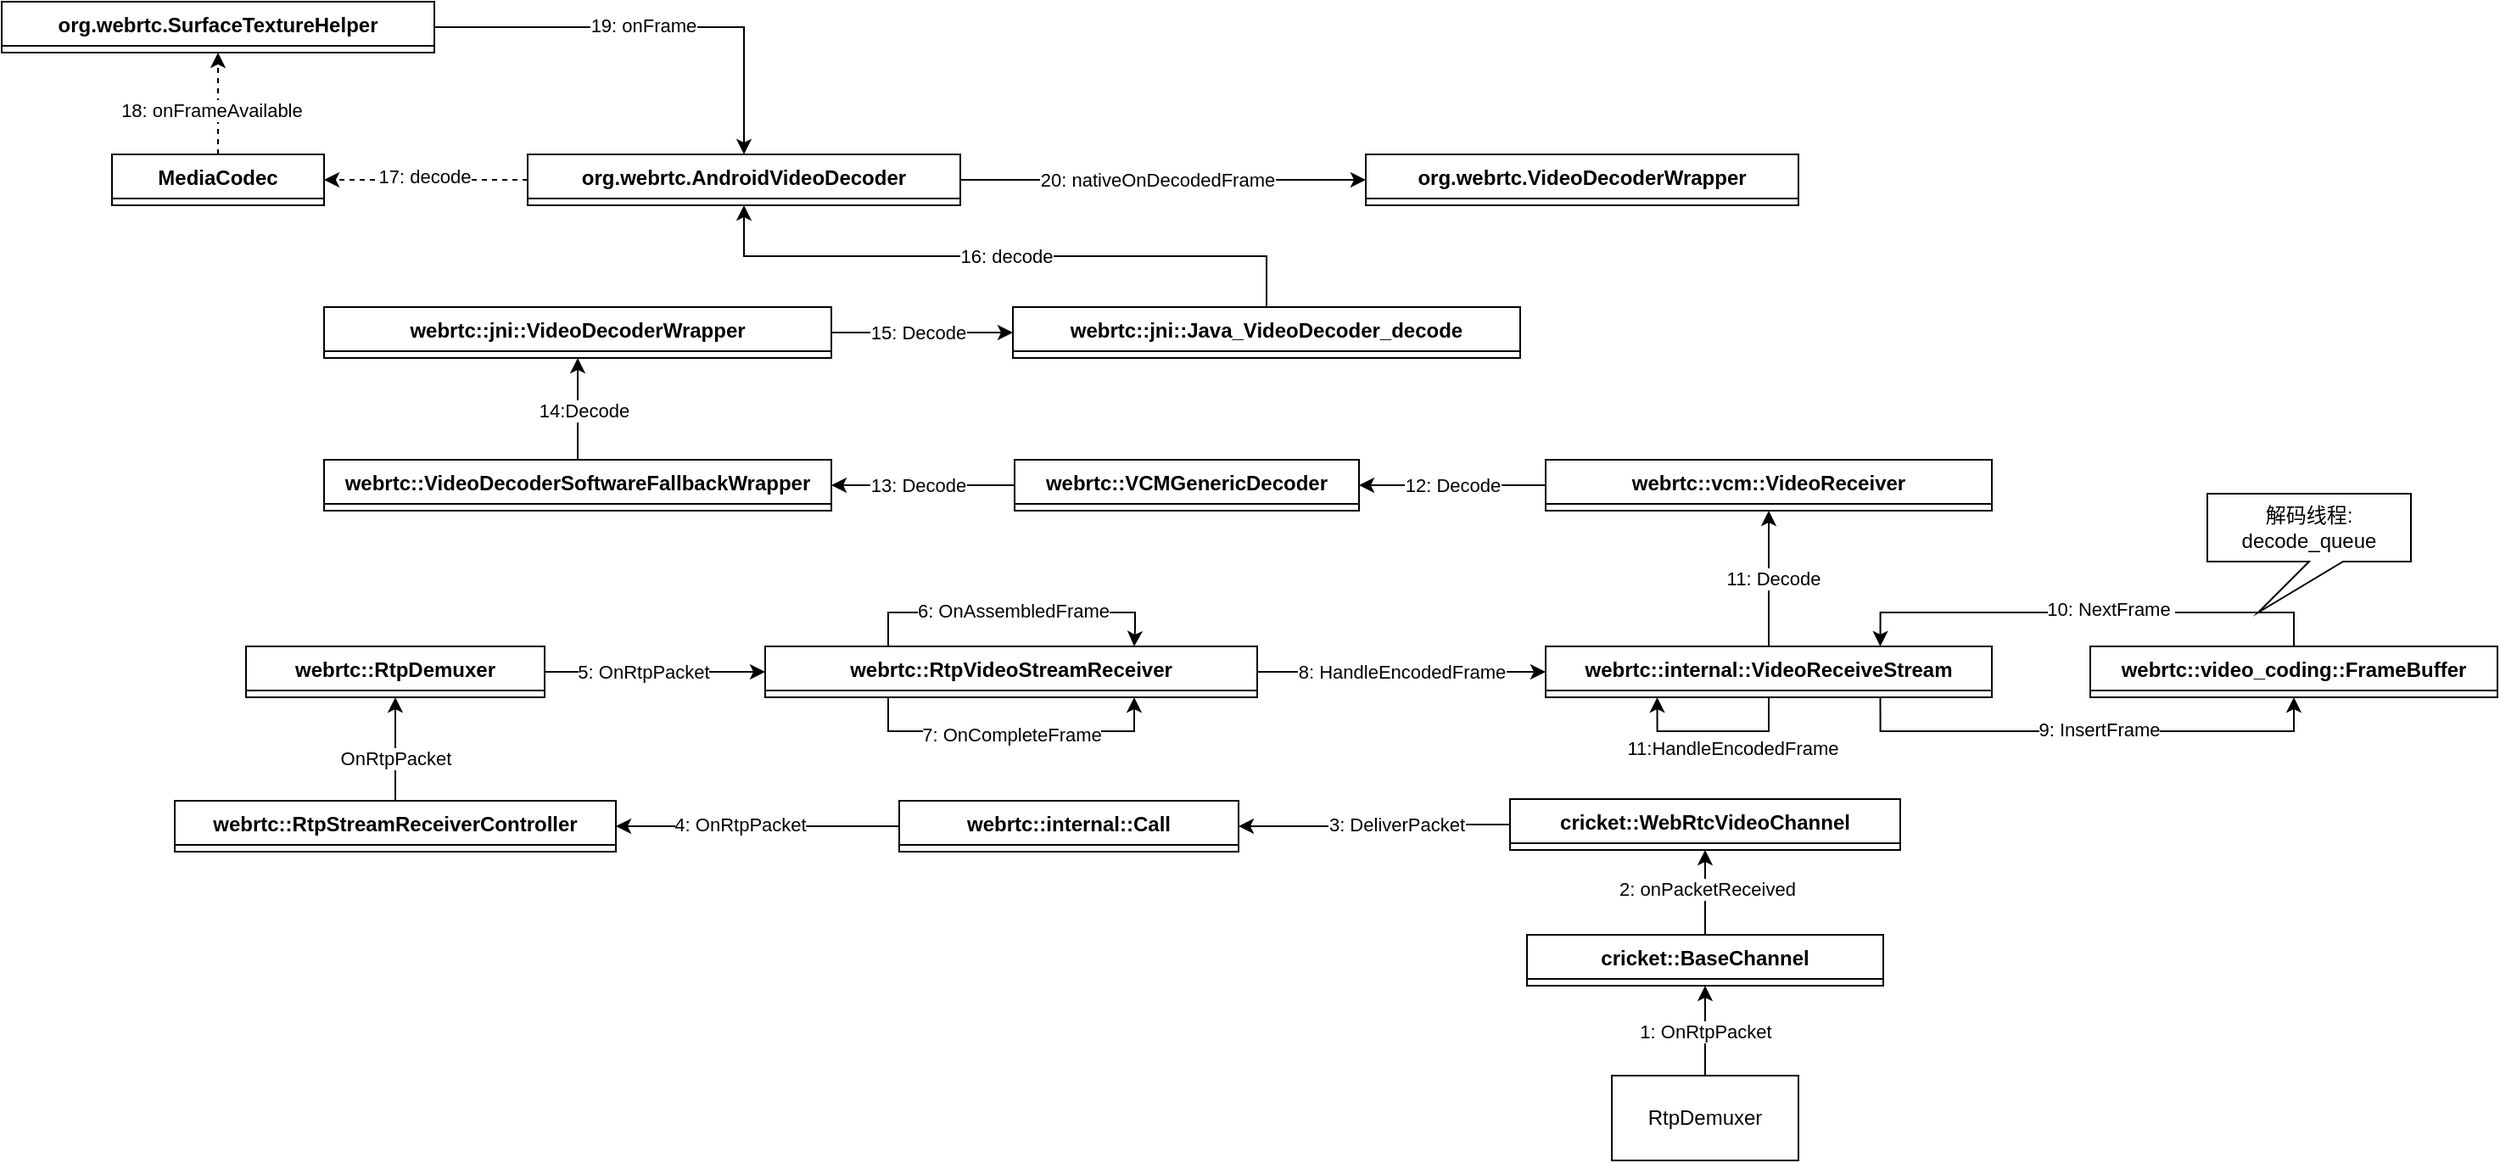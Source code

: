 <mxfile version="21.0.6" type="github">
  <diagram name="第 1 页" id="Y91na4Gqch_BXD1U8QAK">
    <mxGraphModel dx="1242" dy="1907" grid="1" gridSize="10" guides="1" tooltips="1" connect="1" arrows="1" fold="1" page="1" pageScale="1" pageWidth="827" pageHeight="1169" math="0" shadow="0">
      <root>
        <mxCell id="0" />
        <mxCell id="1" parent="0" />
        <mxCell id="WFpVP7fEPTeog7pK3lov-26" style="edgeStyle=orthogonalEdgeStyle;rounded=0;orthogonalLoop=1;jettySize=auto;html=1;entryX=0.5;entryY=1;entryDx=0;entryDy=0;" edge="1" parent="1" source="WFpVP7fEPTeog7pK3lov-11" target="WFpVP7fEPTeog7pK3lov-22">
          <mxGeometry relative="1" as="geometry" />
        </mxCell>
        <mxCell id="WFpVP7fEPTeog7pK3lov-27" value="2: onPacketReceived" style="edgeLabel;html=1;align=center;verticalAlign=middle;resizable=0;points=[];" vertex="1" connectable="0" parent="WFpVP7fEPTeog7pK3lov-26">
          <mxGeometry x="0.08" y="-1" relative="1" as="geometry">
            <mxPoint as="offset" />
          </mxGeometry>
        </mxCell>
        <mxCell id="WFpVP7fEPTeog7pK3lov-11" value="cricket::BaseChannel" style="swimlane;fontStyle=1;align=center;verticalAlign=top;childLayout=stackLayout;horizontal=1;startSize=26;horizontalStack=0;resizeParent=1;resizeParentMax=0;resizeLast=0;collapsible=1;marginBottom=0;whiteSpace=wrap;html=1;" vertex="1" collapsed="1" parent="1">
          <mxGeometry x="909" y="540" width="210" height="30" as="geometry">
            <mxRectangle x="310" y="290" width="160" height="86" as="alternateBounds" />
          </mxGeometry>
        </mxCell>
        <mxCell id="WFpVP7fEPTeog7pK3lov-12" value="+ field: type&lt;br&gt;" style="text;strokeColor=none;fillColor=none;align=left;verticalAlign=top;spacingLeft=4;spacingRight=4;overflow=hidden;rotatable=0;points=[[0,0.5],[1,0.5]];portConstraint=eastwest;whiteSpace=wrap;html=1;" vertex="1" parent="WFpVP7fEPTeog7pK3lov-11">
          <mxGeometry y="26" width="160" height="26" as="geometry" />
        </mxCell>
        <mxCell id="WFpVP7fEPTeog7pK3lov-13" value="" style="line;strokeWidth=1;fillColor=none;align=left;verticalAlign=middle;spacingTop=-1;spacingLeft=3;spacingRight=3;rotatable=0;labelPosition=right;points=[];portConstraint=eastwest;strokeColor=inherit;" vertex="1" parent="WFpVP7fEPTeog7pK3lov-11">
          <mxGeometry y="52" width="160" height="8" as="geometry" />
        </mxCell>
        <mxCell id="WFpVP7fEPTeog7pK3lov-14" value="+ method(type): type" style="text;strokeColor=none;fillColor=none;align=left;verticalAlign=top;spacingLeft=4;spacingRight=4;overflow=hidden;rotatable=0;points=[[0,0.5],[1,0.5]];portConstraint=eastwest;whiteSpace=wrap;html=1;" vertex="1" parent="WFpVP7fEPTeog7pK3lov-11">
          <mxGeometry y="60" width="160" height="26" as="geometry" />
        </mxCell>
        <mxCell id="WFpVP7fEPTeog7pK3lov-17" value="1: OnRtpPacket" style="edgeStyle=orthogonalEdgeStyle;rounded=0;orthogonalLoop=1;jettySize=auto;html=1;" edge="1" parent="1" source="WFpVP7fEPTeog7pK3lov-16" target="WFpVP7fEPTeog7pK3lov-11">
          <mxGeometry relative="1" as="geometry" />
        </mxCell>
        <mxCell id="WFpVP7fEPTeog7pK3lov-16" value="RtpDemuxer" style="html=1;whiteSpace=wrap;" vertex="1" parent="1">
          <mxGeometry x="959" y="623" width="110" height="50" as="geometry" />
        </mxCell>
        <mxCell id="WFpVP7fEPTeog7pK3lov-32" style="edgeStyle=orthogonalEdgeStyle;rounded=0;orthogonalLoop=1;jettySize=auto;html=1;" edge="1" parent="1" source="WFpVP7fEPTeog7pK3lov-22" target="WFpVP7fEPTeog7pK3lov-28">
          <mxGeometry relative="1" as="geometry" />
        </mxCell>
        <mxCell id="WFpVP7fEPTeog7pK3lov-33" value="3: DeliverPacket" style="edgeLabel;html=1;align=center;verticalAlign=middle;resizable=0;points=[];" vertex="1" connectable="0" parent="WFpVP7fEPTeog7pK3lov-32">
          <mxGeometry x="-0.257" y="2" relative="1" as="geometry">
            <mxPoint x="-7" y="-2" as="offset" />
          </mxGeometry>
        </mxCell>
        <mxCell id="WFpVP7fEPTeog7pK3lov-22" value="cricket::WebRtcVideoChannel" style="swimlane;fontStyle=1;align=center;verticalAlign=top;childLayout=stackLayout;horizontal=1;startSize=26;horizontalStack=0;resizeParent=1;resizeParentMax=0;resizeLast=0;collapsible=1;marginBottom=0;whiteSpace=wrap;html=1;" vertex="1" collapsed="1" parent="1">
          <mxGeometry x="899" y="460" width="230" height="30" as="geometry">
            <mxRectangle x="500" y="370" width="160" height="86" as="alternateBounds" />
          </mxGeometry>
        </mxCell>
        <mxCell id="WFpVP7fEPTeog7pK3lov-23" value="+ field: type" style="text;strokeColor=none;fillColor=none;align=left;verticalAlign=top;spacingLeft=4;spacingRight=4;overflow=hidden;rotatable=0;points=[[0,0.5],[1,0.5]];portConstraint=eastwest;whiteSpace=wrap;html=1;" vertex="1" parent="WFpVP7fEPTeog7pK3lov-22">
          <mxGeometry y="26" width="160" height="26" as="geometry" />
        </mxCell>
        <mxCell id="WFpVP7fEPTeog7pK3lov-24" value="" style="line;strokeWidth=1;fillColor=none;align=left;verticalAlign=middle;spacingTop=-1;spacingLeft=3;spacingRight=3;rotatable=0;labelPosition=right;points=[];portConstraint=eastwest;strokeColor=inherit;" vertex="1" parent="WFpVP7fEPTeog7pK3lov-22">
          <mxGeometry y="52" width="160" height="8" as="geometry" />
        </mxCell>
        <mxCell id="WFpVP7fEPTeog7pK3lov-25" value="+ method(type): type" style="text;strokeColor=none;fillColor=none;align=left;verticalAlign=top;spacingLeft=4;spacingRight=4;overflow=hidden;rotatable=0;points=[[0,0.5],[1,0.5]];portConstraint=eastwest;whiteSpace=wrap;html=1;" vertex="1" parent="WFpVP7fEPTeog7pK3lov-22">
          <mxGeometry y="60" width="160" height="26" as="geometry" />
        </mxCell>
        <mxCell id="WFpVP7fEPTeog7pK3lov-38" style="edgeStyle=orthogonalEdgeStyle;rounded=0;orthogonalLoop=1;jettySize=auto;html=1;" edge="1" parent="1" source="WFpVP7fEPTeog7pK3lov-28" target="WFpVP7fEPTeog7pK3lov-34">
          <mxGeometry relative="1" as="geometry" />
        </mxCell>
        <mxCell id="WFpVP7fEPTeog7pK3lov-39" value="4: OnRtpPacket" style="edgeLabel;html=1;align=center;verticalAlign=middle;resizable=0;points=[];" vertex="1" connectable="0" parent="WFpVP7fEPTeog7pK3lov-38">
          <mxGeometry x="0.217" y="-4" relative="1" as="geometry">
            <mxPoint x="7" y="3" as="offset" />
          </mxGeometry>
        </mxCell>
        <mxCell id="WFpVP7fEPTeog7pK3lov-28" value="webrtc::internal::Call" style="swimlane;fontStyle=1;align=center;verticalAlign=top;childLayout=stackLayout;horizontal=1;startSize=26;horizontalStack=0;resizeParent=1;resizeParentMax=0;resizeLast=0;collapsible=1;marginBottom=0;whiteSpace=wrap;html=1;" vertex="1" collapsed="1" parent="1">
          <mxGeometry x="539" y="461" width="200" height="30" as="geometry">
            <mxRectangle x="290" y="390" width="160" height="86" as="alternateBounds" />
          </mxGeometry>
        </mxCell>
        <mxCell id="WFpVP7fEPTeog7pK3lov-29" value="+ field: type" style="text;strokeColor=none;fillColor=none;align=left;verticalAlign=top;spacingLeft=4;spacingRight=4;overflow=hidden;rotatable=0;points=[[0,0.5],[1,0.5]];portConstraint=eastwest;whiteSpace=wrap;html=1;" vertex="1" parent="WFpVP7fEPTeog7pK3lov-28">
          <mxGeometry y="26" width="160" height="26" as="geometry" />
        </mxCell>
        <mxCell id="WFpVP7fEPTeog7pK3lov-30" value="" style="line;strokeWidth=1;fillColor=none;align=left;verticalAlign=middle;spacingTop=-1;spacingLeft=3;spacingRight=3;rotatable=0;labelPosition=right;points=[];portConstraint=eastwest;strokeColor=inherit;" vertex="1" parent="WFpVP7fEPTeog7pK3lov-28">
          <mxGeometry y="52" width="160" height="8" as="geometry" />
        </mxCell>
        <mxCell id="WFpVP7fEPTeog7pK3lov-31" value="+ method(type): type" style="text;strokeColor=none;fillColor=none;align=left;verticalAlign=top;spacingLeft=4;spacingRight=4;overflow=hidden;rotatable=0;points=[[0,0.5],[1,0.5]];portConstraint=eastwest;whiteSpace=wrap;html=1;" vertex="1" parent="WFpVP7fEPTeog7pK3lov-28">
          <mxGeometry y="60" width="160" height="26" as="geometry" />
        </mxCell>
        <mxCell id="WFpVP7fEPTeog7pK3lov-44" style="edgeStyle=orthogonalEdgeStyle;rounded=0;orthogonalLoop=1;jettySize=auto;html=1;" edge="1" parent="1" source="WFpVP7fEPTeog7pK3lov-34" target="WFpVP7fEPTeog7pK3lov-40">
          <mxGeometry relative="1" as="geometry" />
        </mxCell>
        <mxCell id="WFpVP7fEPTeog7pK3lov-45" value="OnRtpPacket" style="edgeLabel;html=1;align=center;verticalAlign=middle;resizable=0;points=[];" vertex="1" connectable="0" parent="WFpVP7fEPTeog7pK3lov-44">
          <mxGeometry x="-0.18" relative="1" as="geometry">
            <mxPoint as="offset" />
          </mxGeometry>
        </mxCell>
        <mxCell id="WFpVP7fEPTeog7pK3lov-34" value="webrtc::RtpStreamReceiverController" style="swimlane;fontStyle=1;align=center;verticalAlign=top;childLayout=stackLayout;horizontal=1;startSize=26;horizontalStack=0;resizeParent=1;resizeParentMax=0;resizeLast=0;collapsible=1;marginBottom=0;whiteSpace=wrap;html=1;" vertex="1" collapsed="1" parent="1">
          <mxGeometry x="112" y="461" width="260" height="30" as="geometry">
            <mxRectangle x="200" y="460" width="260" height="86" as="alternateBounds" />
          </mxGeometry>
        </mxCell>
        <mxCell id="WFpVP7fEPTeog7pK3lov-35" value="+ field: type" style="text;strokeColor=none;fillColor=none;align=left;verticalAlign=top;spacingLeft=4;spacingRight=4;overflow=hidden;rotatable=0;points=[[0,0.5],[1,0.5]];portConstraint=eastwest;whiteSpace=wrap;html=1;" vertex="1" parent="WFpVP7fEPTeog7pK3lov-34">
          <mxGeometry y="26" width="260" height="26" as="geometry" />
        </mxCell>
        <mxCell id="WFpVP7fEPTeog7pK3lov-36" value="" style="line;strokeWidth=1;fillColor=none;align=left;verticalAlign=middle;spacingTop=-1;spacingLeft=3;spacingRight=3;rotatable=0;labelPosition=right;points=[];portConstraint=eastwest;strokeColor=inherit;" vertex="1" parent="WFpVP7fEPTeog7pK3lov-34">
          <mxGeometry y="52" width="260" height="8" as="geometry" />
        </mxCell>
        <mxCell id="WFpVP7fEPTeog7pK3lov-37" value="+ method(type): type" style="text;strokeColor=none;fillColor=none;align=left;verticalAlign=top;spacingLeft=4;spacingRight=4;overflow=hidden;rotatable=0;points=[[0,0.5],[1,0.5]];portConstraint=eastwest;whiteSpace=wrap;html=1;" vertex="1" parent="WFpVP7fEPTeog7pK3lov-34">
          <mxGeometry y="60" width="260" height="26" as="geometry" />
        </mxCell>
        <mxCell id="WFpVP7fEPTeog7pK3lov-50" style="edgeStyle=orthogonalEdgeStyle;rounded=0;orthogonalLoop=1;jettySize=auto;html=1;" edge="1" parent="1" source="WFpVP7fEPTeog7pK3lov-40" target="WFpVP7fEPTeog7pK3lov-46">
          <mxGeometry relative="1" as="geometry" />
        </mxCell>
        <mxCell id="WFpVP7fEPTeog7pK3lov-51" value="5: OnRtpPacket" style="edgeLabel;html=1;align=center;verticalAlign=middle;resizable=0;points=[];" vertex="1" connectable="0" parent="WFpVP7fEPTeog7pK3lov-50">
          <mxGeometry x="-0.227" y="2" relative="1" as="geometry">
            <mxPoint x="8" y="2" as="offset" />
          </mxGeometry>
        </mxCell>
        <mxCell id="WFpVP7fEPTeog7pK3lov-40" value="webrtc::RtpDemuxer" style="swimlane;fontStyle=1;align=center;verticalAlign=top;childLayout=stackLayout;horizontal=1;startSize=26;horizontalStack=0;resizeParent=1;resizeParentMax=0;resizeLast=0;collapsible=1;marginBottom=0;whiteSpace=wrap;html=1;" vertex="1" collapsed="1" parent="1">
          <mxGeometry x="154" y="370" width="176" height="30" as="geometry">
            <mxRectangle x="200" y="460" width="260" height="86" as="alternateBounds" />
          </mxGeometry>
        </mxCell>
        <mxCell id="WFpVP7fEPTeog7pK3lov-41" value="+ field: type" style="text;strokeColor=none;fillColor=none;align=left;verticalAlign=top;spacingLeft=4;spacingRight=4;overflow=hidden;rotatable=0;points=[[0,0.5],[1,0.5]];portConstraint=eastwest;whiteSpace=wrap;html=1;" vertex="1" parent="WFpVP7fEPTeog7pK3lov-40">
          <mxGeometry y="26" width="260" height="26" as="geometry" />
        </mxCell>
        <mxCell id="WFpVP7fEPTeog7pK3lov-42" value="" style="line;strokeWidth=1;fillColor=none;align=left;verticalAlign=middle;spacingTop=-1;spacingLeft=3;spacingRight=3;rotatable=0;labelPosition=right;points=[];portConstraint=eastwest;strokeColor=inherit;" vertex="1" parent="WFpVP7fEPTeog7pK3lov-40">
          <mxGeometry y="52" width="260" height="8" as="geometry" />
        </mxCell>
        <mxCell id="WFpVP7fEPTeog7pK3lov-43" value="+ method(type): type" style="text;strokeColor=none;fillColor=none;align=left;verticalAlign=top;spacingLeft=4;spacingRight=4;overflow=hidden;rotatable=0;points=[[0,0.5],[1,0.5]];portConstraint=eastwest;whiteSpace=wrap;html=1;" vertex="1" parent="WFpVP7fEPTeog7pK3lov-40">
          <mxGeometry y="60" width="260" height="26" as="geometry" />
        </mxCell>
        <mxCell id="WFpVP7fEPTeog7pK3lov-56" value="8: HandleEncodedFrame" style="edgeStyle=orthogonalEdgeStyle;rounded=0;orthogonalLoop=1;jettySize=auto;html=1;" edge="1" parent="1" source="WFpVP7fEPTeog7pK3lov-46" target="WFpVP7fEPTeog7pK3lov-52">
          <mxGeometry relative="1" as="geometry" />
        </mxCell>
        <mxCell id="WFpVP7fEPTeog7pK3lov-46" value="webrtc::RtpVideoStreamReceiver" style="swimlane;fontStyle=1;align=center;verticalAlign=top;childLayout=stackLayout;horizontal=1;startSize=26;horizontalStack=0;resizeParent=1;resizeParentMax=0;resizeLast=0;collapsible=1;marginBottom=0;whiteSpace=wrap;html=1;" vertex="1" collapsed="1" parent="1">
          <mxGeometry x="460" y="370" width="290" height="30" as="geometry">
            <mxRectangle x="200" y="460" width="260" height="86" as="alternateBounds" />
          </mxGeometry>
        </mxCell>
        <mxCell id="WFpVP7fEPTeog7pK3lov-47" value="+ field: type" style="text;strokeColor=none;fillColor=none;align=left;verticalAlign=top;spacingLeft=4;spacingRight=4;overflow=hidden;rotatable=0;points=[[0,0.5],[1,0.5]];portConstraint=eastwest;whiteSpace=wrap;html=1;" vertex="1" parent="WFpVP7fEPTeog7pK3lov-46">
          <mxGeometry y="26" width="260" height="26" as="geometry" />
        </mxCell>
        <mxCell id="WFpVP7fEPTeog7pK3lov-48" value="" style="line;strokeWidth=1;fillColor=none;align=left;verticalAlign=middle;spacingTop=-1;spacingLeft=3;spacingRight=3;rotatable=0;labelPosition=right;points=[];portConstraint=eastwest;strokeColor=inherit;" vertex="1" parent="WFpVP7fEPTeog7pK3lov-46">
          <mxGeometry y="52" width="260" height="8" as="geometry" />
        </mxCell>
        <mxCell id="WFpVP7fEPTeog7pK3lov-49" value="+ method(type): type" style="text;strokeColor=none;fillColor=none;align=left;verticalAlign=top;spacingLeft=4;spacingRight=4;overflow=hidden;rotatable=0;points=[[0,0.5],[1,0.5]];portConstraint=eastwest;whiteSpace=wrap;html=1;" vertex="1" parent="WFpVP7fEPTeog7pK3lov-46">
          <mxGeometry y="60" width="260" height="26" as="geometry" />
        </mxCell>
        <mxCell id="WFpVP7fEPTeog7pK3lov-87" style="edgeStyle=orthogonalEdgeStyle;rounded=0;orthogonalLoop=1;jettySize=auto;html=1;exitX=0.75;exitY=1;exitDx=0;exitDy=0;entryX=0.5;entryY=1;entryDx=0;entryDy=0;" edge="1" parent="1" source="WFpVP7fEPTeog7pK3lov-52" target="WFpVP7fEPTeog7pK3lov-79">
          <mxGeometry relative="1" as="geometry" />
        </mxCell>
        <mxCell id="WFpVP7fEPTeog7pK3lov-88" value="9: InsertFrame" style="edgeLabel;html=1;align=center;verticalAlign=middle;resizable=0;points=[];" vertex="1" connectable="0" parent="WFpVP7fEPTeog7pK3lov-87">
          <mxGeometry x="-0.231" y="1" relative="1" as="geometry">
            <mxPoint x="39" as="offset" />
          </mxGeometry>
        </mxCell>
        <mxCell id="WFpVP7fEPTeog7pK3lov-95" style="edgeStyle=orthogonalEdgeStyle;rounded=0;orthogonalLoop=1;jettySize=auto;html=1;" edge="1" parent="1" source="WFpVP7fEPTeog7pK3lov-52" target="WFpVP7fEPTeog7pK3lov-68">
          <mxGeometry relative="1" as="geometry" />
        </mxCell>
        <mxCell id="WFpVP7fEPTeog7pK3lov-96" value="11: Decode" style="edgeLabel;html=1;align=center;verticalAlign=middle;resizable=0;points=[];" vertex="1" connectable="0" parent="WFpVP7fEPTeog7pK3lov-95">
          <mxGeometry x="0.037" y="-1" relative="1" as="geometry">
            <mxPoint x="1" y="1" as="offset" />
          </mxGeometry>
        </mxCell>
        <mxCell id="WFpVP7fEPTeog7pK3lov-52" value="webrtc::internal::VideoReceiveStream" style="swimlane;fontStyle=1;align=center;verticalAlign=top;childLayout=stackLayout;horizontal=1;startSize=26;horizontalStack=0;resizeParent=1;resizeParentMax=0;resizeLast=0;collapsible=1;marginBottom=0;whiteSpace=wrap;html=1;" vertex="1" collapsed="1" parent="1">
          <mxGeometry x="920" y="370" width="263" height="30" as="geometry">
            <mxRectangle x="200" y="460" width="260" height="86" as="alternateBounds" />
          </mxGeometry>
        </mxCell>
        <mxCell id="WFpVP7fEPTeog7pK3lov-53" value="+ field: type" style="text;strokeColor=none;fillColor=none;align=left;verticalAlign=top;spacingLeft=4;spacingRight=4;overflow=hidden;rotatable=0;points=[[0,0.5],[1,0.5]];portConstraint=eastwest;whiteSpace=wrap;html=1;" vertex="1" parent="WFpVP7fEPTeog7pK3lov-52">
          <mxGeometry y="26" width="260" height="26" as="geometry" />
        </mxCell>
        <mxCell id="WFpVP7fEPTeog7pK3lov-54" value="" style="line;strokeWidth=1;fillColor=none;align=left;verticalAlign=middle;spacingTop=-1;spacingLeft=3;spacingRight=3;rotatable=0;labelPosition=right;points=[];portConstraint=eastwest;strokeColor=inherit;" vertex="1" parent="WFpVP7fEPTeog7pK3lov-52">
          <mxGeometry y="52" width="260" height="8" as="geometry" />
        </mxCell>
        <mxCell id="WFpVP7fEPTeog7pK3lov-55" value="+ method(type): type" style="text;strokeColor=none;fillColor=none;align=left;verticalAlign=top;spacingLeft=4;spacingRight=4;overflow=hidden;rotatable=0;points=[[0,0.5],[1,0.5]];portConstraint=eastwest;whiteSpace=wrap;html=1;" vertex="1" parent="WFpVP7fEPTeog7pK3lov-52">
          <mxGeometry y="60" width="260" height="26" as="geometry" />
        </mxCell>
        <mxCell id="WFpVP7fEPTeog7pK3lov-62" style="edgeStyle=orthogonalEdgeStyle;rounded=0;orthogonalLoop=1;jettySize=auto;html=1;exitX=0.25;exitY=0;exitDx=0;exitDy=0;entryX=0.75;entryY=0;entryDx=0;entryDy=0;" edge="1" parent="1" source="WFpVP7fEPTeog7pK3lov-46" target="WFpVP7fEPTeog7pK3lov-46">
          <mxGeometry relative="1" as="geometry">
            <Array as="points">
              <mxPoint x="533" y="350" />
              <mxPoint x="678" y="350" />
              <mxPoint x="678" y="360" />
            </Array>
          </mxGeometry>
        </mxCell>
        <mxCell id="WFpVP7fEPTeog7pK3lov-63" value="6: OnAssembledFrame" style="edgeLabel;html=1;align=center;verticalAlign=middle;resizable=0;points=[];" vertex="1" connectable="0" parent="WFpVP7fEPTeog7pK3lov-62">
          <mxGeometry x="0.267" y="1" relative="1" as="geometry">
            <mxPoint x="-25" as="offset" />
          </mxGeometry>
        </mxCell>
        <mxCell id="WFpVP7fEPTeog7pK3lov-64" style="edgeStyle=orthogonalEdgeStyle;rounded=0;orthogonalLoop=1;jettySize=auto;html=1;exitX=0.25;exitY=1;exitDx=0;exitDy=0;entryX=0.75;entryY=1;entryDx=0;entryDy=0;" edge="1" parent="1" source="WFpVP7fEPTeog7pK3lov-46" target="WFpVP7fEPTeog7pK3lov-46">
          <mxGeometry relative="1" as="geometry" />
        </mxCell>
        <mxCell id="WFpVP7fEPTeog7pK3lov-67" value="7:&amp;nbsp;OnCompleteFrame" style="edgeLabel;html=1;align=center;verticalAlign=middle;resizable=0;points=[];" vertex="1" connectable="0" parent="WFpVP7fEPTeog7pK3lov-64">
          <mxGeometry x="-0.141" y="-2" relative="1" as="geometry">
            <mxPoint x="13" as="offset" />
          </mxGeometry>
        </mxCell>
        <mxCell id="WFpVP7fEPTeog7pK3lov-78" value="12: Decode" style="edgeStyle=orthogonalEdgeStyle;rounded=0;orthogonalLoop=1;jettySize=auto;html=1;" edge="1" parent="1" source="WFpVP7fEPTeog7pK3lov-68" target="WFpVP7fEPTeog7pK3lov-74">
          <mxGeometry relative="1" as="geometry" />
        </mxCell>
        <mxCell id="WFpVP7fEPTeog7pK3lov-68" value="webrtc::vcm::VideoReceiver" style="swimlane;fontStyle=1;align=center;verticalAlign=top;childLayout=stackLayout;horizontal=1;startSize=26;horizontalStack=0;resizeParent=1;resizeParentMax=0;resizeLast=0;collapsible=1;marginBottom=0;whiteSpace=wrap;html=1;" vertex="1" collapsed="1" parent="1">
          <mxGeometry x="920" y="260" width="263" height="30" as="geometry">
            <mxRectangle x="200" y="460" width="260" height="86" as="alternateBounds" />
          </mxGeometry>
        </mxCell>
        <mxCell id="WFpVP7fEPTeog7pK3lov-69" value="+ field: type" style="text;strokeColor=none;fillColor=none;align=left;verticalAlign=top;spacingLeft=4;spacingRight=4;overflow=hidden;rotatable=0;points=[[0,0.5],[1,0.5]];portConstraint=eastwest;whiteSpace=wrap;html=1;" vertex="1" parent="WFpVP7fEPTeog7pK3lov-68">
          <mxGeometry y="26" width="260" height="26" as="geometry" />
        </mxCell>
        <mxCell id="WFpVP7fEPTeog7pK3lov-70" value="" style="line;strokeWidth=1;fillColor=none;align=left;verticalAlign=middle;spacingTop=-1;spacingLeft=3;spacingRight=3;rotatable=0;labelPosition=right;points=[];portConstraint=eastwest;strokeColor=inherit;" vertex="1" parent="WFpVP7fEPTeog7pK3lov-68">
          <mxGeometry y="52" width="260" height="8" as="geometry" />
        </mxCell>
        <mxCell id="WFpVP7fEPTeog7pK3lov-71" value="+ method(type): type" style="text;strokeColor=none;fillColor=none;align=left;verticalAlign=top;spacingLeft=4;spacingRight=4;overflow=hidden;rotatable=0;points=[[0,0.5],[1,0.5]];portConstraint=eastwest;whiteSpace=wrap;html=1;" vertex="1" parent="WFpVP7fEPTeog7pK3lov-68">
          <mxGeometry y="60" width="260" height="26" as="geometry" />
        </mxCell>
        <mxCell id="WFpVP7fEPTeog7pK3lov-101" style="edgeStyle=orthogonalEdgeStyle;rounded=0;orthogonalLoop=1;jettySize=auto;html=1;" edge="1" parent="1" source="WFpVP7fEPTeog7pK3lov-74" target="WFpVP7fEPTeog7pK3lov-97">
          <mxGeometry relative="1" as="geometry" />
        </mxCell>
        <mxCell id="WFpVP7fEPTeog7pK3lov-102" value="13: Decode" style="edgeLabel;html=1;align=center;verticalAlign=middle;resizable=0;points=[];" vertex="1" connectable="0" parent="WFpVP7fEPTeog7pK3lov-101">
          <mxGeometry x="-0.148" y="4" relative="1" as="geometry">
            <mxPoint x="-11" y="-4" as="offset" />
          </mxGeometry>
        </mxCell>
        <mxCell id="WFpVP7fEPTeog7pK3lov-74" value="webrtc::VCMGenericDecoder" style="swimlane;fontStyle=1;align=center;verticalAlign=top;childLayout=stackLayout;horizontal=1;startSize=26;horizontalStack=0;resizeParent=1;resizeParentMax=0;resizeLast=0;collapsible=1;marginBottom=0;whiteSpace=wrap;html=1;" vertex="1" collapsed="1" parent="1">
          <mxGeometry x="607" y="260" width="203" height="30" as="geometry">
            <mxRectangle x="200" y="460" width="260" height="86" as="alternateBounds" />
          </mxGeometry>
        </mxCell>
        <mxCell id="WFpVP7fEPTeog7pK3lov-75" value="+ field: type" style="text;strokeColor=none;fillColor=none;align=left;verticalAlign=top;spacingLeft=4;spacingRight=4;overflow=hidden;rotatable=0;points=[[0,0.5],[1,0.5]];portConstraint=eastwest;whiteSpace=wrap;html=1;" vertex="1" parent="WFpVP7fEPTeog7pK3lov-74">
          <mxGeometry y="26" width="260" height="26" as="geometry" />
        </mxCell>
        <mxCell id="WFpVP7fEPTeog7pK3lov-76" value="" style="line;strokeWidth=1;fillColor=none;align=left;verticalAlign=middle;spacingTop=-1;spacingLeft=3;spacingRight=3;rotatable=0;labelPosition=right;points=[];portConstraint=eastwest;strokeColor=inherit;" vertex="1" parent="WFpVP7fEPTeog7pK3lov-74">
          <mxGeometry y="52" width="260" height="8" as="geometry" />
        </mxCell>
        <mxCell id="WFpVP7fEPTeog7pK3lov-77" value="+ method(type): type" style="text;strokeColor=none;fillColor=none;align=left;verticalAlign=top;spacingLeft=4;spacingRight=4;overflow=hidden;rotatable=0;points=[[0,0.5],[1,0.5]];portConstraint=eastwest;whiteSpace=wrap;html=1;" vertex="1" parent="WFpVP7fEPTeog7pK3lov-74">
          <mxGeometry y="60" width="260" height="26" as="geometry" />
        </mxCell>
        <mxCell id="WFpVP7fEPTeog7pK3lov-89" style="edgeStyle=orthogonalEdgeStyle;rounded=0;orthogonalLoop=1;jettySize=auto;html=1;exitX=0.5;exitY=0;exitDx=0;exitDy=0;entryX=0.75;entryY=0;entryDx=0;entryDy=0;" edge="1" parent="1" source="WFpVP7fEPTeog7pK3lov-79" target="WFpVP7fEPTeog7pK3lov-52">
          <mxGeometry relative="1" as="geometry" />
        </mxCell>
        <mxCell id="WFpVP7fEPTeog7pK3lov-90" value="10: NextFrame&amp;nbsp;" style="edgeLabel;html=1;align=center;verticalAlign=middle;resizable=0;points=[];" vertex="1" connectable="0" parent="WFpVP7fEPTeog7pK3lov-89">
          <mxGeometry x="-0.098" y="-2" relative="1" as="geometry">
            <mxPoint as="offset" />
          </mxGeometry>
        </mxCell>
        <mxCell id="WFpVP7fEPTeog7pK3lov-79" value="webrtc::video_coding::FrameBuffer" style="swimlane;fontStyle=1;align=center;verticalAlign=top;childLayout=stackLayout;horizontal=1;startSize=26;horizontalStack=0;resizeParent=1;resizeParentMax=0;resizeLast=0;collapsible=1;marginBottom=0;whiteSpace=wrap;html=1;" vertex="1" collapsed="1" parent="1">
          <mxGeometry x="1241" y="370" width="240" height="30" as="geometry">
            <mxRectangle x="200" y="460" width="260" height="86" as="alternateBounds" />
          </mxGeometry>
        </mxCell>
        <mxCell id="WFpVP7fEPTeog7pK3lov-80" value="+ field: type" style="text;strokeColor=none;fillColor=none;align=left;verticalAlign=top;spacingLeft=4;spacingRight=4;overflow=hidden;rotatable=0;points=[[0,0.5],[1,0.5]];portConstraint=eastwest;whiteSpace=wrap;html=1;" vertex="1" parent="WFpVP7fEPTeog7pK3lov-79">
          <mxGeometry y="26" width="260" height="26" as="geometry" />
        </mxCell>
        <mxCell id="WFpVP7fEPTeog7pK3lov-81" value="" style="line;strokeWidth=1;fillColor=none;align=left;verticalAlign=middle;spacingTop=-1;spacingLeft=3;spacingRight=3;rotatable=0;labelPosition=right;points=[];portConstraint=eastwest;strokeColor=inherit;" vertex="1" parent="WFpVP7fEPTeog7pK3lov-79">
          <mxGeometry y="52" width="260" height="8" as="geometry" />
        </mxCell>
        <mxCell id="WFpVP7fEPTeog7pK3lov-82" value="+ method(type): type" style="text;strokeColor=none;fillColor=none;align=left;verticalAlign=top;spacingLeft=4;spacingRight=4;overflow=hidden;rotatable=0;points=[[0,0.5],[1,0.5]];portConstraint=eastwest;whiteSpace=wrap;html=1;" vertex="1" parent="WFpVP7fEPTeog7pK3lov-79">
          <mxGeometry y="60" width="260" height="26" as="geometry" />
        </mxCell>
        <mxCell id="WFpVP7fEPTeog7pK3lov-91" style="edgeStyle=orthogonalEdgeStyle;rounded=0;orthogonalLoop=1;jettySize=auto;html=1;exitX=0.5;exitY=1;exitDx=0;exitDy=0;entryX=0.25;entryY=1;entryDx=0;entryDy=0;" edge="1" parent="1" source="WFpVP7fEPTeog7pK3lov-52" target="WFpVP7fEPTeog7pK3lov-52">
          <mxGeometry relative="1" as="geometry" />
        </mxCell>
        <mxCell id="WFpVP7fEPTeog7pK3lov-92" value="11:HandleEncodedFrame" style="edgeLabel;html=1;align=center;verticalAlign=middle;resizable=0;points=[];" vertex="1" connectable="0" parent="WFpVP7fEPTeog7pK3lov-91">
          <mxGeometry x="-0.196" relative="1" as="geometry">
            <mxPoint x="1" y="10" as="offset" />
          </mxGeometry>
        </mxCell>
        <mxCell id="WFpVP7fEPTeog7pK3lov-94" value="解码线程: decode_queue" style="shape=callout;whiteSpace=wrap;html=1;perimeter=calloutPerimeter;position2=0.25;" vertex="1" parent="1">
          <mxGeometry x="1310" y="280" width="120" height="70" as="geometry" />
        </mxCell>
        <mxCell id="WFpVP7fEPTeog7pK3lov-107" style="edgeStyle=orthogonalEdgeStyle;rounded=0;orthogonalLoop=1;jettySize=auto;html=1;" edge="1" parent="1" source="WFpVP7fEPTeog7pK3lov-97" target="WFpVP7fEPTeog7pK3lov-103">
          <mxGeometry relative="1" as="geometry" />
        </mxCell>
        <mxCell id="WFpVP7fEPTeog7pK3lov-108" value="14:Decode" style="edgeLabel;html=1;align=center;verticalAlign=middle;resizable=0;points=[];" vertex="1" connectable="0" parent="WFpVP7fEPTeog7pK3lov-107">
          <mxGeometry x="-0.017" y="-2" relative="1" as="geometry">
            <mxPoint x="1" as="offset" />
          </mxGeometry>
        </mxCell>
        <mxCell id="WFpVP7fEPTeog7pK3lov-97" value="webrtc::VideoDecoderSoftwareFallbackWrapper" style="swimlane;fontStyle=1;align=center;verticalAlign=top;childLayout=stackLayout;horizontal=1;startSize=26;horizontalStack=0;resizeParent=1;resizeParentMax=0;resizeLast=0;collapsible=1;marginBottom=0;whiteSpace=wrap;html=1;" vertex="1" collapsed="1" parent="1">
          <mxGeometry x="200" y="260" width="299" height="30" as="geometry">
            <mxRectangle x="200" y="460" width="260" height="86" as="alternateBounds" />
          </mxGeometry>
        </mxCell>
        <mxCell id="WFpVP7fEPTeog7pK3lov-98" value="+ field: type" style="text;strokeColor=none;fillColor=none;align=left;verticalAlign=top;spacingLeft=4;spacingRight=4;overflow=hidden;rotatable=0;points=[[0,0.5],[1,0.5]];portConstraint=eastwest;whiteSpace=wrap;html=1;" vertex="1" parent="WFpVP7fEPTeog7pK3lov-97">
          <mxGeometry y="26" width="260" height="26" as="geometry" />
        </mxCell>
        <mxCell id="WFpVP7fEPTeog7pK3lov-99" value="" style="line;strokeWidth=1;fillColor=none;align=left;verticalAlign=middle;spacingTop=-1;spacingLeft=3;spacingRight=3;rotatable=0;labelPosition=right;points=[];portConstraint=eastwest;strokeColor=inherit;" vertex="1" parent="WFpVP7fEPTeog7pK3lov-97">
          <mxGeometry y="52" width="260" height="8" as="geometry" />
        </mxCell>
        <mxCell id="WFpVP7fEPTeog7pK3lov-100" value="+ method(type): type" style="text;strokeColor=none;fillColor=none;align=left;verticalAlign=top;spacingLeft=4;spacingRight=4;overflow=hidden;rotatable=0;points=[[0,0.5],[1,0.5]];portConstraint=eastwest;whiteSpace=wrap;html=1;" vertex="1" parent="WFpVP7fEPTeog7pK3lov-97">
          <mxGeometry y="60" width="260" height="26" as="geometry" />
        </mxCell>
        <mxCell id="WFpVP7fEPTeog7pK3lov-113" style="edgeStyle=orthogonalEdgeStyle;rounded=0;orthogonalLoop=1;jettySize=auto;html=1;" edge="1" parent="1" source="WFpVP7fEPTeog7pK3lov-103" target="WFpVP7fEPTeog7pK3lov-109">
          <mxGeometry relative="1" as="geometry" />
        </mxCell>
        <mxCell id="WFpVP7fEPTeog7pK3lov-114" value="15: Decode" style="edgeLabel;html=1;align=center;verticalAlign=middle;resizable=0;points=[];" vertex="1" connectable="0" parent="WFpVP7fEPTeog7pK3lov-113">
          <mxGeometry x="0.099" y="1" relative="1" as="geometry">
            <mxPoint x="-8" y="1" as="offset" />
          </mxGeometry>
        </mxCell>
        <mxCell id="WFpVP7fEPTeog7pK3lov-103" value="webrtc::jni::VideoDecoderWrapper" style="swimlane;fontStyle=1;align=center;verticalAlign=top;childLayout=stackLayout;horizontal=1;startSize=26;horizontalStack=0;resizeParent=1;resizeParentMax=0;resizeLast=0;collapsible=1;marginBottom=0;whiteSpace=wrap;html=1;" vertex="1" collapsed="1" parent="1">
          <mxGeometry x="200" y="170" width="299" height="30" as="geometry">
            <mxRectangle x="200" y="460" width="260" height="86" as="alternateBounds" />
          </mxGeometry>
        </mxCell>
        <mxCell id="WFpVP7fEPTeog7pK3lov-104" value="+ field: type" style="text;strokeColor=none;fillColor=none;align=left;verticalAlign=top;spacingLeft=4;spacingRight=4;overflow=hidden;rotatable=0;points=[[0,0.5],[1,0.5]];portConstraint=eastwest;whiteSpace=wrap;html=1;" vertex="1" parent="WFpVP7fEPTeog7pK3lov-103">
          <mxGeometry y="26" width="260" height="26" as="geometry" />
        </mxCell>
        <mxCell id="WFpVP7fEPTeog7pK3lov-105" value="" style="line;strokeWidth=1;fillColor=none;align=left;verticalAlign=middle;spacingTop=-1;spacingLeft=3;spacingRight=3;rotatable=0;labelPosition=right;points=[];portConstraint=eastwest;strokeColor=inherit;" vertex="1" parent="WFpVP7fEPTeog7pK3lov-103">
          <mxGeometry y="52" width="260" height="8" as="geometry" />
        </mxCell>
        <mxCell id="WFpVP7fEPTeog7pK3lov-106" value="+ method(type): type" style="text;strokeColor=none;fillColor=none;align=left;verticalAlign=top;spacingLeft=4;spacingRight=4;overflow=hidden;rotatable=0;points=[[0,0.5],[1,0.5]];portConstraint=eastwest;whiteSpace=wrap;html=1;" vertex="1" parent="WFpVP7fEPTeog7pK3lov-103">
          <mxGeometry y="60" width="260" height="26" as="geometry" />
        </mxCell>
        <mxCell id="WFpVP7fEPTeog7pK3lov-122" style="edgeStyle=orthogonalEdgeStyle;rounded=0;orthogonalLoop=1;jettySize=auto;html=1;exitX=0.5;exitY=0;exitDx=0;exitDy=0;" edge="1" parent="1" source="WFpVP7fEPTeog7pK3lov-109" target="WFpVP7fEPTeog7pK3lov-115">
          <mxGeometry relative="1" as="geometry" />
        </mxCell>
        <mxCell id="WFpVP7fEPTeog7pK3lov-123" value="16: decode" style="edgeLabel;html=1;align=center;verticalAlign=middle;resizable=0;points=[];" vertex="1" connectable="0" parent="WFpVP7fEPTeog7pK3lov-122">
          <mxGeometry x="0.182" y="2" relative="1" as="geometry">
            <mxPoint x="34" y="-2" as="offset" />
          </mxGeometry>
        </mxCell>
        <mxCell id="WFpVP7fEPTeog7pK3lov-109" value="webrtc::jni::Java_VideoDecoder_decode" style="swimlane;fontStyle=1;align=center;verticalAlign=top;childLayout=stackLayout;horizontal=1;startSize=26;horizontalStack=0;resizeParent=1;resizeParentMax=0;resizeLast=0;collapsible=1;marginBottom=0;whiteSpace=wrap;html=1;" vertex="1" collapsed="1" parent="1">
          <mxGeometry x="606" y="170" width="299" height="30" as="geometry">
            <mxRectangle x="200" y="460" width="260" height="86" as="alternateBounds" />
          </mxGeometry>
        </mxCell>
        <mxCell id="WFpVP7fEPTeog7pK3lov-110" value="+ field: type" style="text;strokeColor=none;fillColor=none;align=left;verticalAlign=top;spacingLeft=4;spacingRight=4;overflow=hidden;rotatable=0;points=[[0,0.5],[1,0.5]];portConstraint=eastwest;whiteSpace=wrap;html=1;" vertex="1" parent="WFpVP7fEPTeog7pK3lov-109">
          <mxGeometry y="26" width="260" height="26" as="geometry" />
        </mxCell>
        <mxCell id="WFpVP7fEPTeog7pK3lov-111" value="" style="line;strokeWidth=1;fillColor=none;align=left;verticalAlign=middle;spacingTop=-1;spacingLeft=3;spacingRight=3;rotatable=0;labelPosition=right;points=[];portConstraint=eastwest;strokeColor=inherit;" vertex="1" parent="WFpVP7fEPTeog7pK3lov-109">
          <mxGeometry y="52" width="260" height="8" as="geometry" />
        </mxCell>
        <mxCell id="WFpVP7fEPTeog7pK3lov-112" value="+ method(type): type" style="text;strokeColor=none;fillColor=none;align=left;verticalAlign=top;spacingLeft=4;spacingRight=4;overflow=hidden;rotatable=0;points=[[0,0.5],[1,0.5]];portConstraint=eastwest;whiteSpace=wrap;html=1;" vertex="1" parent="WFpVP7fEPTeog7pK3lov-109">
          <mxGeometry y="60" width="260" height="26" as="geometry" />
        </mxCell>
        <mxCell id="WFpVP7fEPTeog7pK3lov-128" style="edgeStyle=orthogonalEdgeStyle;rounded=0;orthogonalLoop=1;jettySize=auto;html=1;dashed=1;" edge="1" parent="1" source="WFpVP7fEPTeog7pK3lov-115" target="WFpVP7fEPTeog7pK3lov-124">
          <mxGeometry relative="1" as="geometry" />
        </mxCell>
        <mxCell id="WFpVP7fEPTeog7pK3lov-129" value="17: decode" style="edgeLabel;html=1;align=center;verticalAlign=middle;resizable=0;points=[];" vertex="1" connectable="0" parent="WFpVP7fEPTeog7pK3lov-128">
          <mxGeometry x="-0.04" y="-1" relative="1" as="geometry">
            <mxPoint x="-4" y="-1" as="offset" />
          </mxGeometry>
        </mxCell>
        <mxCell id="WFpVP7fEPTeog7pK3lov-144" style="edgeStyle=orthogonalEdgeStyle;rounded=0;orthogonalLoop=1;jettySize=auto;html=1;" edge="1" parent="1" source="WFpVP7fEPTeog7pK3lov-115" target="WFpVP7fEPTeog7pK3lov-140">
          <mxGeometry relative="1" as="geometry" />
        </mxCell>
        <mxCell id="WFpVP7fEPTeog7pK3lov-145" value="20: nativeOnDecodedFrame" style="edgeLabel;html=1;align=center;verticalAlign=middle;resizable=0;points=[];" vertex="1" connectable="0" parent="WFpVP7fEPTeog7pK3lov-144">
          <mxGeometry x="-0.252" y="-1" relative="1" as="geometry">
            <mxPoint x="26" y="-1" as="offset" />
          </mxGeometry>
        </mxCell>
        <mxCell id="WFpVP7fEPTeog7pK3lov-115" value="org.webrtc.AndroidVideoDecoder" style="swimlane;fontStyle=1;align=center;verticalAlign=top;childLayout=stackLayout;horizontal=1;startSize=26;horizontalStack=0;resizeParent=1;resizeParentMax=0;resizeLast=0;collapsible=1;marginBottom=0;whiteSpace=wrap;html=1;" vertex="1" collapsed="1" parent="1">
          <mxGeometry x="320" y="80" width="255" height="30" as="geometry">
            <mxRectangle x="628" y="90" width="260" height="86" as="alternateBounds" />
          </mxGeometry>
        </mxCell>
        <mxCell id="WFpVP7fEPTeog7pK3lov-116" value="+ field: type" style="text;strokeColor=none;fillColor=none;align=left;verticalAlign=top;spacingLeft=4;spacingRight=4;overflow=hidden;rotatable=0;points=[[0,0.5],[1,0.5]];portConstraint=eastwest;whiteSpace=wrap;html=1;" vertex="1" parent="WFpVP7fEPTeog7pK3lov-115">
          <mxGeometry y="26" width="260" height="26" as="geometry" />
        </mxCell>
        <mxCell id="WFpVP7fEPTeog7pK3lov-117" value="" style="line;strokeWidth=1;fillColor=none;align=left;verticalAlign=middle;spacingTop=-1;spacingLeft=3;spacingRight=3;rotatable=0;labelPosition=right;points=[];portConstraint=eastwest;strokeColor=inherit;" vertex="1" parent="WFpVP7fEPTeog7pK3lov-115">
          <mxGeometry y="52" width="260" height="8" as="geometry" />
        </mxCell>
        <mxCell id="WFpVP7fEPTeog7pK3lov-118" value="+ method(type): type" style="text;strokeColor=none;fillColor=none;align=left;verticalAlign=top;spacingLeft=4;spacingRight=4;overflow=hidden;rotatable=0;points=[[0,0.5],[1,0.5]];portConstraint=eastwest;whiteSpace=wrap;html=1;" vertex="1" parent="WFpVP7fEPTeog7pK3lov-115">
          <mxGeometry y="60" width="260" height="26" as="geometry" />
        </mxCell>
        <mxCell id="WFpVP7fEPTeog7pK3lov-135" style="edgeStyle=orthogonalEdgeStyle;rounded=0;orthogonalLoop=1;jettySize=auto;html=1;dashed=1;" edge="1" parent="1" source="WFpVP7fEPTeog7pK3lov-124" target="WFpVP7fEPTeog7pK3lov-131">
          <mxGeometry relative="1" as="geometry" />
        </mxCell>
        <mxCell id="WFpVP7fEPTeog7pK3lov-136" value="18:&amp;nbsp;onFrameAvailable&amp;nbsp;" style="edgeLabel;html=1;align=center;verticalAlign=middle;resizable=0;points=[];" vertex="1" connectable="0" parent="WFpVP7fEPTeog7pK3lov-135">
          <mxGeometry x="-0.1" y="4" relative="1" as="geometry">
            <mxPoint x="1" y="1" as="offset" />
          </mxGeometry>
        </mxCell>
        <mxCell id="WFpVP7fEPTeog7pK3lov-124" value="MediaCodec" style="swimlane;fontStyle=1;align=center;verticalAlign=top;childLayout=stackLayout;horizontal=1;startSize=26;horizontalStack=0;resizeParent=1;resizeParentMax=0;resizeLast=0;collapsible=1;marginBottom=0;whiteSpace=wrap;html=1;" vertex="1" collapsed="1" parent="1">
          <mxGeometry x="75" y="80" width="125" height="30" as="geometry">
            <mxRectangle x="628" y="90" width="260" height="86" as="alternateBounds" />
          </mxGeometry>
        </mxCell>
        <mxCell id="WFpVP7fEPTeog7pK3lov-125" value="+ field: type" style="text;strokeColor=none;fillColor=none;align=left;verticalAlign=top;spacingLeft=4;spacingRight=4;overflow=hidden;rotatable=0;points=[[0,0.5],[1,0.5]];portConstraint=eastwest;whiteSpace=wrap;html=1;" vertex="1" parent="WFpVP7fEPTeog7pK3lov-124">
          <mxGeometry y="26" width="260" height="26" as="geometry" />
        </mxCell>
        <mxCell id="WFpVP7fEPTeog7pK3lov-126" value="" style="line;strokeWidth=1;fillColor=none;align=left;verticalAlign=middle;spacingTop=-1;spacingLeft=3;spacingRight=3;rotatable=0;labelPosition=right;points=[];portConstraint=eastwest;strokeColor=inherit;" vertex="1" parent="WFpVP7fEPTeog7pK3lov-124">
          <mxGeometry y="52" width="260" height="8" as="geometry" />
        </mxCell>
        <mxCell id="WFpVP7fEPTeog7pK3lov-127" value="+ method(type): type" style="text;strokeColor=none;fillColor=none;align=left;verticalAlign=top;spacingLeft=4;spacingRight=4;overflow=hidden;rotatable=0;points=[[0,0.5],[1,0.5]];portConstraint=eastwest;whiteSpace=wrap;html=1;" vertex="1" parent="WFpVP7fEPTeog7pK3lov-124">
          <mxGeometry y="60" width="260" height="26" as="geometry" />
        </mxCell>
        <mxCell id="WFpVP7fEPTeog7pK3lov-138" style="edgeStyle=orthogonalEdgeStyle;rounded=0;orthogonalLoop=1;jettySize=auto;html=1;" edge="1" parent="1" source="WFpVP7fEPTeog7pK3lov-131" target="WFpVP7fEPTeog7pK3lov-115">
          <mxGeometry relative="1" as="geometry" />
        </mxCell>
        <mxCell id="WFpVP7fEPTeog7pK3lov-139" value="19: onFrame" style="edgeLabel;html=1;align=center;verticalAlign=middle;resizable=0;points=[];" vertex="1" connectable="0" parent="WFpVP7fEPTeog7pK3lov-138">
          <mxGeometry x="-0.045" y="2" relative="1" as="geometry">
            <mxPoint y="1" as="offset" />
          </mxGeometry>
        </mxCell>
        <mxCell id="WFpVP7fEPTeog7pK3lov-131" value="org.webrtc.SurfaceTextureHelper" style="swimlane;fontStyle=1;align=center;verticalAlign=top;childLayout=stackLayout;horizontal=1;startSize=26;horizontalStack=0;resizeParent=1;resizeParentMax=0;resizeLast=0;collapsible=1;marginBottom=0;whiteSpace=wrap;html=1;" vertex="1" collapsed="1" parent="1">
          <mxGeometry x="10" y="-10" width="255" height="30" as="geometry">
            <mxRectangle x="490" y="10" width="260" height="86" as="alternateBounds" />
          </mxGeometry>
        </mxCell>
        <mxCell id="WFpVP7fEPTeog7pK3lov-132" value="+ field: type" style="text;strokeColor=none;fillColor=none;align=left;verticalAlign=top;spacingLeft=4;spacingRight=4;overflow=hidden;rotatable=0;points=[[0,0.5],[1,0.5]];portConstraint=eastwest;whiteSpace=wrap;html=1;" vertex="1" parent="WFpVP7fEPTeog7pK3lov-131">
          <mxGeometry y="26" width="260" height="26" as="geometry" />
        </mxCell>
        <mxCell id="WFpVP7fEPTeog7pK3lov-133" value="" style="line;strokeWidth=1;fillColor=none;align=left;verticalAlign=middle;spacingTop=-1;spacingLeft=3;spacingRight=3;rotatable=0;labelPosition=right;points=[];portConstraint=eastwest;strokeColor=inherit;" vertex="1" parent="WFpVP7fEPTeog7pK3lov-131">
          <mxGeometry y="52" width="260" height="8" as="geometry" />
        </mxCell>
        <mxCell id="WFpVP7fEPTeog7pK3lov-134" value="+ method(type): type" style="text;strokeColor=none;fillColor=none;align=left;verticalAlign=top;spacingLeft=4;spacingRight=4;overflow=hidden;rotatable=0;points=[[0,0.5],[1,0.5]];portConstraint=eastwest;whiteSpace=wrap;html=1;" vertex="1" parent="WFpVP7fEPTeog7pK3lov-131">
          <mxGeometry y="60" width="260" height="26" as="geometry" />
        </mxCell>
        <mxCell id="WFpVP7fEPTeog7pK3lov-140" value="org.webrtc.VideoDecoderWrapper" style="swimlane;fontStyle=1;align=center;verticalAlign=top;childLayout=stackLayout;horizontal=1;startSize=26;horizontalStack=0;resizeParent=1;resizeParentMax=0;resizeLast=0;collapsible=1;marginBottom=0;whiteSpace=wrap;html=1;" vertex="1" collapsed="1" parent="1">
          <mxGeometry x="814" y="80" width="255" height="30" as="geometry">
            <mxRectangle x="628" y="90" width="260" height="86" as="alternateBounds" />
          </mxGeometry>
        </mxCell>
        <mxCell id="WFpVP7fEPTeog7pK3lov-141" value="+ field: type" style="text;strokeColor=none;fillColor=none;align=left;verticalAlign=top;spacingLeft=4;spacingRight=4;overflow=hidden;rotatable=0;points=[[0,0.5],[1,0.5]];portConstraint=eastwest;whiteSpace=wrap;html=1;" vertex="1" parent="WFpVP7fEPTeog7pK3lov-140">
          <mxGeometry y="26" width="260" height="26" as="geometry" />
        </mxCell>
        <mxCell id="WFpVP7fEPTeog7pK3lov-142" value="" style="line;strokeWidth=1;fillColor=none;align=left;verticalAlign=middle;spacingTop=-1;spacingLeft=3;spacingRight=3;rotatable=0;labelPosition=right;points=[];portConstraint=eastwest;strokeColor=inherit;" vertex="1" parent="WFpVP7fEPTeog7pK3lov-140">
          <mxGeometry y="52" width="260" height="8" as="geometry" />
        </mxCell>
        <mxCell id="WFpVP7fEPTeog7pK3lov-143" value="+ method(type): type" style="text;strokeColor=none;fillColor=none;align=left;verticalAlign=top;spacingLeft=4;spacingRight=4;overflow=hidden;rotatable=0;points=[[0,0.5],[1,0.5]];portConstraint=eastwest;whiteSpace=wrap;html=1;" vertex="1" parent="WFpVP7fEPTeog7pK3lov-140">
          <mxGeometry y="60" width="260" height="26" as="geometry" />
        </mxCell>
      </root>
    </mxGraphModel>
  </diagram>
</mxfile>
